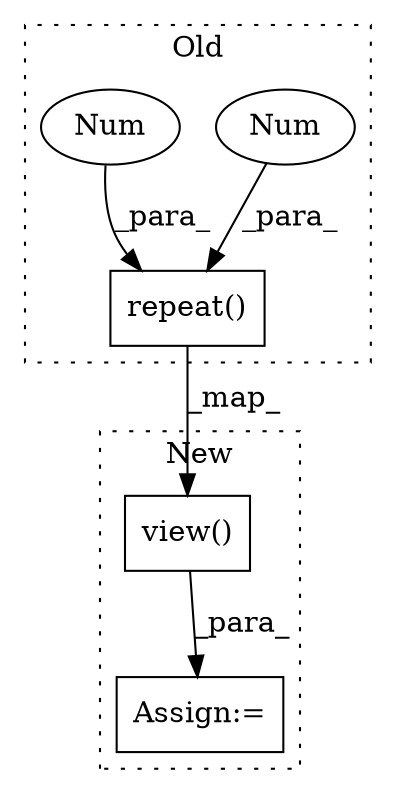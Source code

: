 digraph G {
subgraph cluster0 {
1 [label="repeat()" a="75" s="705,748" l="27,1" shape="box"];
3 [label="Num" a="76" s="735" l="1" shape="ellipse"];
4 [label="Num" a="76" s="732" l="1" shape="ellipse"];
label = "Old";
style="dotted";
}
subgraph cluster1 {
2 [label="view()" a="75" s="776,819" l="20,1" shape="box"];
5 [label="Assign:=" a="68" s="773" l="3" shape="box"];
label = "New";
style="dotted";
}
1 -> 2 [label="_map_"];
2 -> 5 [label="_para_"];
3 -> 1 [label="_para_"];
4 -> 1 [label="_para_"];
}